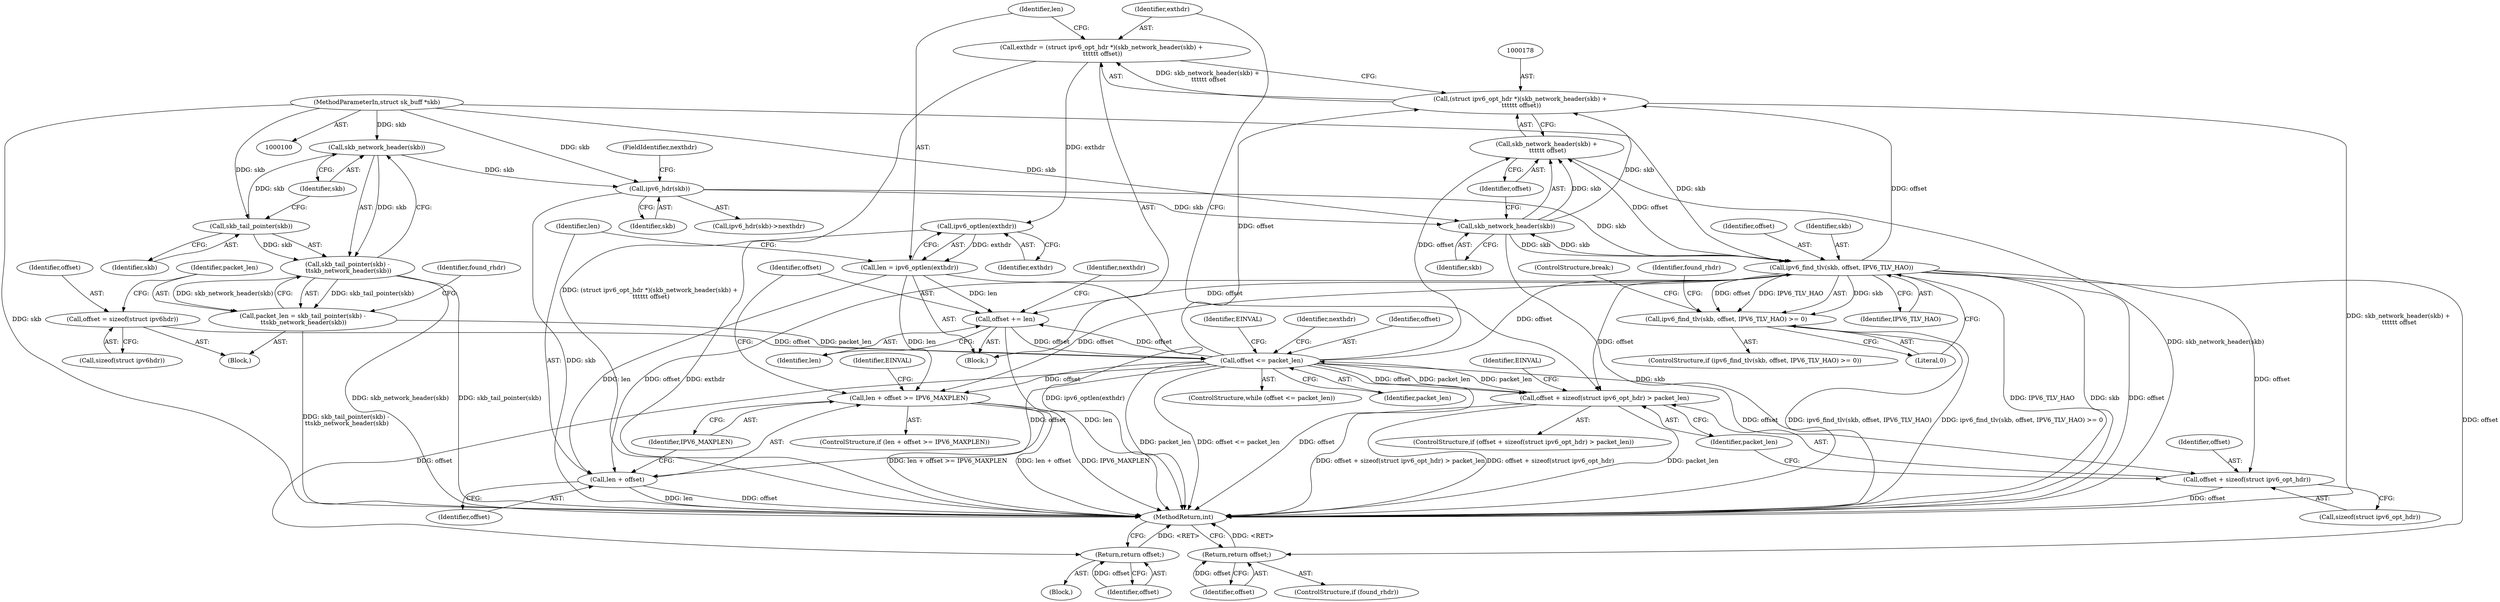 digraph "0_linux_6399f1fae4ec29fab5ec76070435555e256ca3a6@pointer" {
"1000175" [label="(Call,exthdr = (struct ipv6_opt_hdr *)(skb_network_header(skb) +\n \t\t\t\t\t\t offset))"];
"1000177" [label="(Call,(struct ipv6_opt_hdr *)(skb_network_header(skb) +\n \t\t\t\t\t\t offset))"];
"1000180" [label="(Call,skb_network_header(skb))"];
"1000151" [label="(Call,ipv6_find_tlv(skb, offset, IPV6_TLV_HAO))"];
"1000126" [label="(Call,ipv6_hdr(skb))"];
"1000115" [label="(Call,skb_network_header(skb))"];
"1000113" [label="(Call,skb_tail_pointer(skb))"];
"1000101" [label="(MethodParameterIn,struct sk_buff *skb)"];
"1000130" [label="(Call,offset <= packet_len)"];
"1000196" [label="(Call,offset += len)"];
"1000183" [label="(Call,len = ipv6_optlen(exthdr))"];
"1000185" [label="(Call,ipv6_optlen(exthdr))"];
"1000175" [label="(Call,exthdr = (struct ipv6_opt_hdr *)(skb_network_header(skb) +\n \t\t\t\t\t\t offset))"];
"1000105" [label="(Call,offset = sizeof(struct ipv6hdr))"];
"1000166" [label="(Call,offset + sizeof(struct ipv6_opt_hdr) > packet_len)"];
"1000110" [label="(Call,packet_len = skb_tail_pointer(skb) -\n \t\tskb_network_header(skb))"];
"1000112" [label="(Call,skb_tail_pointer(skb) -\n \t\tskb_network_header(skb))"];
"1000188" [label="(Call,len + offset >= IPV6_MAXPLEN)"];
"1000189" [label="(Call,len + offset)"];
"1000150" [label="(Call,ipv6_find_tlv(skb, offset, IPV6_TLV_HAO) >= 0)"];
"1000159" [label="(Return,return offset;)"];
"1000167" [label="(Call,offset + sizeof(struct ipv6_opt_hdr))"];
"1000179" [label="(Call,skb_network_header(skb) +\n \t\t\t\t\t\t offset)"];
"1000163" [label="(Return,return offset;)"];
"1000159" [label="(Return,return offset;)"];
"1000208" [label="(Identifier,EINVAL)"];
"1000177" [label="(Call,(struct ipv6_opt_hdr *)(skb_network_header(skb) +\n \t\t\t\t\t\t offset))"];
"1000189" [label="(Call,len + offset)"];
"1000110" [label="(Call,packet_len = skb_tail_pointer(skb) -\n \t\tskb_network_header(skb))"];
"1000156" [label="(ControlStructure,break;)"];
"1000111" [label="(Identifier,packet_len)"];
"1000183" [label="(Call,len = ipv6_optlen(exthdr))"];
"1000176" [label="(Identifier,exthdr)"];
"1000112" [label="(Call,skb_tail_pointer(skb) -\n \t\tskb_network_header(skb))"];
"1000153" [label="(Identifier,offset)"];
"1000151" [label="(Call,ipv6_find_tlv(skb, offset, IPV6_TLV_HAO))"];
"1000114" [label="(Identifier,skb)"];
"1000163" [label="(Return,return offset;)"];
"1000150" [label="(Call,ipv6_find_tlv(skb, offset, IPV6_TLV_HAO) >= 0)"];
"1000190" [label="(Identifier,len)"];
"1000192" [label="(Identifier,IPV6_MAXPLEN)"];
"1000116" [label="(Identifier,skb)"];
"1000165" [label="(ControlStructure,if (offset + sizeof(struct ipv6_opt_hdr) > packet_len))"];
"1000191" [label="(Identifier,offset)"];
"1000169" [label="(Call,sizeof(struct ipv6_opt_hdr))"];
"1000166" [label="(Call,offset + sizeof(struct ipv6_opt_hdr) > packet_len)"];
"1000171" [label="(Identifier,packet_len)"];
"1000154" [label="(Identifier,IPV6_TLV_HAO)"];
"1000139" [label="(Identifier,nexthdr)"];
"1000140" [label="(Block,)"];
"1000149" [label="(ControlStructure,if (ipv6_find_tlv(skb, offset, IPV6_TLV_HAO) >= 0))"];
"1000127" [label="(Identifier,skb)"];
"1000187" [label="(ControlStructure,if (len + offset >= IPV6_MAXPLEN))"];
"1000131" [label="(Identifier,offset)"];
"1000115" [label="(Call,skb_network_header(skb))"];
"1000160" [label="(Identifier,offset)"];
"1000103" [label="(Block,)"];
"1000179" [label="(Call,skb_network_header(skb) +\n \t\t\t\t\t\t offset)"];
"1000157" [label="(ControlStructure,if (found_rhdr))"];
"1000126" [label="(Call,ipv6_hdr(skb))"];
"1000201" [label="(Identifier,nexthdr)"];
"1000158" [label="(Identifier,found_rhdr)"];
"1000128" [label="(FieldIdentifier,nexthdr)"];
"1000195" [label="(Identifier,EINVAL)"];
"1000182" [label="(Identifier,offset)"];
"1000107" [label="(Call,sizeof(struct ipv6hdr))"];
"1000164" [label="(Identifier,offset)"];
"1000125" [label="(Call,ipv6_hdr(skb)->nexthdr)"];
"1000130" [label="(Call,offset <= packet_len)"];
"1000129" [label="(ControlStructure,while (offset <= packet_len))"];
"1000119" [label="(Identifier,found_rhdr)"];
"1000180" [label="(Call,skb_network_header(skb))"];
"1000101" [label="(MethodParameterIn,struct sk_buff *skb)"];
"1000181" [label="(Identifier,skb)"];
"1000167" [label="(Call,offset + sizeof(struct ipv6_opt_hdr))"];
"1000174" [label="(Identifier,EINVAL)"];
"1000175" [label="(Call,exthdr = (struct ipv6_opt_hdr *)(skb_network_header(skb) +\n \t\t\t\t\t\t offset))"];
"1000196" [label="(Call,offset += len)"];
"1000152" [label="(Identifier,skb)"];
"1000105" [label="(Call,offset = sizeof(struct ipv6hdr))"];
"1000198" [label="(Identifier,len)"];
"1000155" [label="(Literal,0)"];
"1000185" [label="(Call,ipv6_optlen(exthdr))"];
"1000209" [label="(MethodReturn,int)"];
"1000197" [label="(Identifier,offset)"];
"1000133" [label="(Block,)"];
"1000184" [label="(Identifier,len)"];
"1000106" [label="(Identifier,offset)"];
"1000168" [label="(Identifier,offset)"];
"1000113" [label="(Call,skb_tail_pointer(skb))"];
"1000186" [label="(Identifier,exthdr)"];
"1000132" [label="(Identifier,packet_len)"];
"1000188" [label="(Call,len + offset >= IPV6_MAXPLEN)"];
"1000175" -> "1000133"  [label="AST: "];
"1000175" -> "1000177"  [label="CFG: "];
"1000176" -> "1000175"  [label="AST: "];
"1000177" -> "1000175"  [label="AST: "];
"1000184" -> "1000175"  [label="CFG: "];
"1000175" -> "1000209"  [label="DDG: (struct ipv6_opt_hdr *)(skb_network_header(skb) +\n \t\t\t\t\t\t offset)"];
"1000177" -> "1000175"  [label="DDG: skb_network_header(skb) +\n \t\t\t\t\t\t offset"];
"1000175" -> "1000185"  [label="DDG: exthdr"];
"1000177" -> "1000179"  [label="CFG: "];
"1000178" -> "1000177"  [label="AST: "];
"1000179" -> "1000177"  [label="AST: "];
"1000177" -> "1000209"  [label="DDG: skb_network_header(skb) +\n \t\t\t\t\t\t offset"];
"1000180" -> "1000177"  [label="DDG: skb"];
"1000151" -> "1000177"  [label="DDG: offset"];
"1000130" -> "1000177"  [label="DDG: offset"];
"1000180" -> "1000179"  [label="AST: "];
"1000180" -> "1000181"  [label="CFG: "];
"1000181" -> "1000180"  [label="AST: "];
"1000182" -> "1000180"  [label="CFG: "];
"1000180" -> "1000209"  [label="DDG: skb"];
"1000180" -> "1000151"  [label="DDG: skb"];
"1000180" -> "1000179"  [label="DDG: skb"];
"1000151" -> "1000180"  [label="DDG: skb"];
"1000126" -> "1000180"  [label="DDG: skb"];
"1000101" -> "1000180"  [label="DDG: skb"];
"1000151" -> "1000150"  [label="AST: "];
"1000151" -> "1000154"  [label="CFG: "];
"1000152" -> "1000151"  [label="AST: "];
"1000153" -> "1000151"  [label="AST: "];
"1000154" -> "1000151"  [label="AST: "];
"1000155" -> "1000151"  [label="CFG: "];
"1000151" -> "1000209"  [label="DDG: IPV6_TLV_HAO"];
"1000151" -> "1000209"  [label="DDG: skb"];
"1000151" -> "1000209"  [label="DDG: offset"];
"1000151" -> "1000150"  [label="DDG: skb"];
"1000151" -> "1000150"  [label="DDG: offset"];
"1000151" -> "1000150"  [label="DDG: IPV6_TLV_HAO"];
"1000126" -> "1000151"  [label="DDG: skb"];
"1000101" -> "1000151"  [label="DDG: skb"];
"1000130" -> "1000151"  [label="DDG: offset"];
"1000151" -> "1000159"  [label="DDG: offset"];
"1000151" -> "1000166"  [label="DDG: offset"];
"1000151" -> "1000167"  [label="DDG: offset"];
"1000151" -> "1000179"  [label="DDG: offset"];
"1000151" -> "1000188"  [label="DDG: offset"];
"1000151" -> "1000189"  [label="DDG: offset"];
"1000151" -> "1000196"  [label="DDG: offset"];
"1000126" -> "1000125"  [label="AST: "];
"1000126" -> "1000127"  [label="CFG: "];
"1000127" -> "1000126"  [label="AST: "];
"1000128" -> "1000126"  [label="CFG: "];
"1000126" -> "1000209"  [label="DDG: skb"];
"1000115" -> "1000126"  [label="DDG: skb"];
"1000101" -> "1000126"  [label="DDG: skb"];
"1000115" -> "1000112"  [label="AST: "];
"1000115" -> "1000116"  [label="CFG: "];
"1000116" -> "1000115"  [label="AST: "];
"1000112" -> "1000115"  [label="CFG: "];
"1000115" -> "1000112"  [label="DDG: skb"];
"1000113" -> "1000115"  [label="DDG: skb"];
"1000101" -> "1000115"  [label="DDG: skb"];
"1000113" -> "1000112"  [label="AST: "];
"1000113" -> "1000114"  [label="CFG: "];
"1000114" -> "1000113"  [label="AST: "];
"1000116" -> "1000113"  [label="CFG: "];
"1000113" -> "1000112"  [label="DDG: skb"];
"1000101" -> "1000113"  [label="DDG: skb"];
"1000101" -> "1000100"  [label="AST: "];
"1000101" -> "1000209"  [label="DDG: skb"];
"1000130" -> "1000129"  [label="AST: "];
"1000130" -> "1000132"  [label="CFG: "];
"1000131" -> "1000130"  [label="AST: "];
"1000132" -> "1000130"  [label="AST: "];
"1000139" -> "1000130"  [label="CFG: "];
"1000208" -> "1000130"  [label="CFG: "];
"1000130" -> "1000209"  [label="DDG: packet_len"];
"1000130" -> "1000209"  [label="DDG: offset <= packet_len"];
"1000130" -> "1000209"  [label="DDG: offset"];
"1000196" -> "1000130"  [label="DDG: offset"];
"1000105" -> "1000130"  [label="DDG: offset"];
"1000166" -> "1000130"  [label="DDG: packet_len"];
"1000110" -> "1000130"  [label="DDG: packet_len"];
"1000130" -> "1000163"  [label="DDG: offset"];
"1000130" -> "1000166"  [label="DDG: offset"];
"1000130" -> "1000166"  [label="DDG: packet_len"];
"1000130" -> "1000167"  [label="DDG: offset"];
"1000130" -> "1000179"  [label="DDG: offset"];
"1000130" -> "1000188"  [label="DDG: offset"];
"1000130" -> "1000189"  [label="DDG: offset"];
"1000130" -> "1000196"  [label="DDG: offset"];
"1000196" -> "1000133"  [label="AST: "];
"1000196" -> "1000198"  [label="CFG: "];
"1000197" -> "1000196"  [label="AST: "];
"1000198" -> "1000196"  [label="AST: "];
"1000201" -> "1000196"  [label="CFG: "];
"1000196" -> "1000209"  [label="DDG: len"];
"1000183" -> "1000196"  [label="DDG: len"];
"1000183" -> "1000133"  [label="AST: "];
"1000183" -> "1000185"  [label="CFG: "];
"1000184" -> "1000183"  [label="AST: "];
"1000185" -> "1000183"  [label="AST: "];
"1000190" -> "1000183"  [label="CFG: "];
"1000183" -> "1000209"  [label="DDG: ipv6_optlen(exthdr)"];
"1000185" -> "1000183"  [label="DDG: exthdr"];
"1000183" -> "1000188"  [label="DDG: len"];
"1000183" -> "1000189"  [label="DDG: len"];
"1000185" -> "1000186"  [label="CFG: "];
"1000186" -> "1000185"  [label="AST: "];
"1000185" -> "1000209"  [label="DDG: exthdr"];
"1000105" -> "1000103"  [label="AST: "];
"1000105" -> "1000107"  [label="CFG: "];
"1000106" -> "1000105"  [label="AST: "];
"1000107" -> "1000105"  [label="AST: "];
"1000111" -> "1000105"  [label="CFG: "];
"1000166" -> "1000165"  [label="AST: "];
"1000166" -> "1000171"  [label="CFG: "];
"1000167" -> "1000166"  [label="AST: "];
"1000171" -> "1000166"  [label="AST: "];
"1000174" -> "1000166"  [label="CFG: "];
"1000176" -> "1000166"  [label="CFG: "];
"1000166" -> "1000209"  [label="DDG: offset + sizeof(struct ipv6_opt_hdr) > packet_len"];
"1000166" -> "1000209"  [label="DDG: offset + sizeof(struct ipv6_opt_hdr)"];
"1000166" -> "1000209"  [label="DDG: packet_len"];
"1000110" -> "1000103"  [label="AST: "];
"1000110" -> "1000112"  [label="CFG: "];
"1000111" -> "1000110"  [label="AST: "];
"1000112" -> "1000110"  [label="AST: "];
"1000119" -> "1000110"  [label="CFG: "];
"1000110" -> "1000209"  [label="DDG: skb_tail_pointer(skb) -\n \t\tskb_network_header(skb)"];
"1000112" -> "1000110"  [label="DDG: skb_tail_pointer(skb)"];
"1000112" -> "1000110"  [label="DDG: skb_network_header(skb)"];
"1000112" -> "1000209"  [label="DDG: skb_network_header(skb)"];
"1000112" -> "1000209"  [label="DDG: skb_tail_pointer(skb)"];
"1000188" -> "1000187"  [label="AST: "];
"1000188" -> "1000192"  [label="CFG: "];
"1000189" -> "1000188"  [label="AST: "];
"1000192" -> "1000188"  [label="AST: "];
"1000195" -> "1000188"  [label="CFG: "];
"1000197" -> "1000188"  [label="CFG: "];
"1000188" -> "1000209"  [label="DDG: len + offset >= IPV6_MAXPLEN"];
"1000188" -> "1000209"  [label="DDG: len + offset"];
"1000188" -> "1000209"  [label="DDG: IPV6_MAXPLEN"];
"1000189" -> "1000191"  [label="CFG: "];
"1000190" -> "1000189"  [label="AST: "];
"1000191" -> "1000189"  [label="AST: "];
"1000192" -> "1000189"  [label="CFG: "];
"1000189" -> "1000209"  [label="DDG: len"];
"1000189" -> "1000209"  [label="DDG: offset"];
"1000150" -> "1000149"  [label="AST: "];
"1000150" -> "1000155"  [label="CFG: "];
"1000155" -> "1000150"  [label="AST: "];
"1000156" -> "1000150"  [label="CFG: "];
"1000158" -> "1000150"  [label="CFG: "];
"1000150" -> "1000209"  [label="DDG: ipv6_find_tlv(skb, offset, IPV6_TLV_HAO)"];
"1000150" -> "1000209"  [label="DDG: ipv6_find_tlv(skb, offset, IPV6_TLV_HAO) >= 0"];
"1000159" -> "1000157"  [label="AST: "];
"1000159" -> "1000160"  [label="CFG: "];
"1000160" -> "1000159"  [label="AST: "];
"1000209" -> "1000159"  [label="CFG: "];
"1000159" -> "1000209"  [label="DDG: <RET>"];
"1000160" -> "1000159"  [label="DDG: offset"];
"1000167" -> "1000169"  [label="CFG: "];
"1000168" -> "1000167"  [label="AST: "];
"1000169" -> "1000167"  [label="AST: "];
"1000171" -> "1000167"  [label="CFG: "];
"1000167" -> "1000209"  [label="DDG: offset"];
"1000179" -> "1000182"  [label="CFG: "];
"1000182" -> "1000179"  [label="AST: "];
"1000179" -> "1000209"  [label="DDG: skb_network_header(skb)"];
"1000163" -> "1000140"  [label="AST: "];
"1000163" -> "1000164"  [label="CFG: "];
"1000164" -> "1000163"  [label="AST: "];
"1000209" -> "1000163"  [label="CFG: "];
"1000163" -> "1000209"  [label="DDG: <RET>"];
"1000164" -> "1000163"  [label="DDG: offset"];
}
